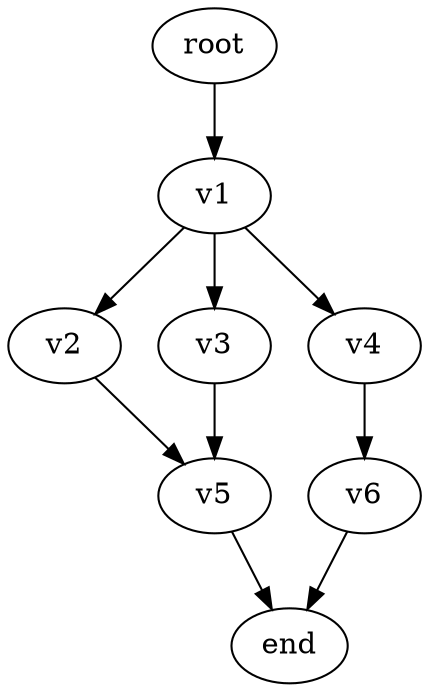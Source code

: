 strict digraph {
    root [size=2];
    end [size=2];

    v1 [size=10000000];
    v2 [size=10000000];
    v3 [size=10000000];
    v4 [size=10000000];
    v5 [size=10000000];
    v6 [size=10000000];

    // Every workflow requires a single dummy entry point.
    root -> v1 [size=2];

    v1 -> v2 [size=60000000];
    v1 -> v3 [size=50000000];
    v1 -> v4 [size=40000000];
    v2 -> v5 [size=30000000];
    v3 -> v5 [size=20000000];
    v4 -> v6 [size=10000000];

    // Every workflow requires a single dummy exit point.
    v5 -> end [size=2];
    v6 -> end [size=2];
}
